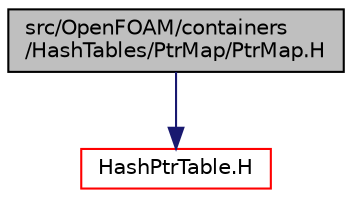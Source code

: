 digraph "src/OpenFOAM/containers/HashTables/PtrMap/PtrMap.H"
{
  bgcolor="transparent";
  edge [fontname="Helvetica",fontsize="10",labelfontname="Helvetica",labelfontsize="10"];
  node [fontname="Helvetica",fontsize="10",shape=record];
  Node1 [label="src/OpenFOAM/containers\l/HashTables/PtrMap/PtrMap.H",height=0.2,width=0.4,color="black", fillcolor="grey75", style="filled", fontcolor="black"];
  Node1 -> Node2 [color="midnightblue",fontsize="10",style="solid",fontname="Helvetica"];
  Node2 [label="HashPtrTable.H",height=0.2,width=0.4,color="red",URL="$a07876.html"];
}
